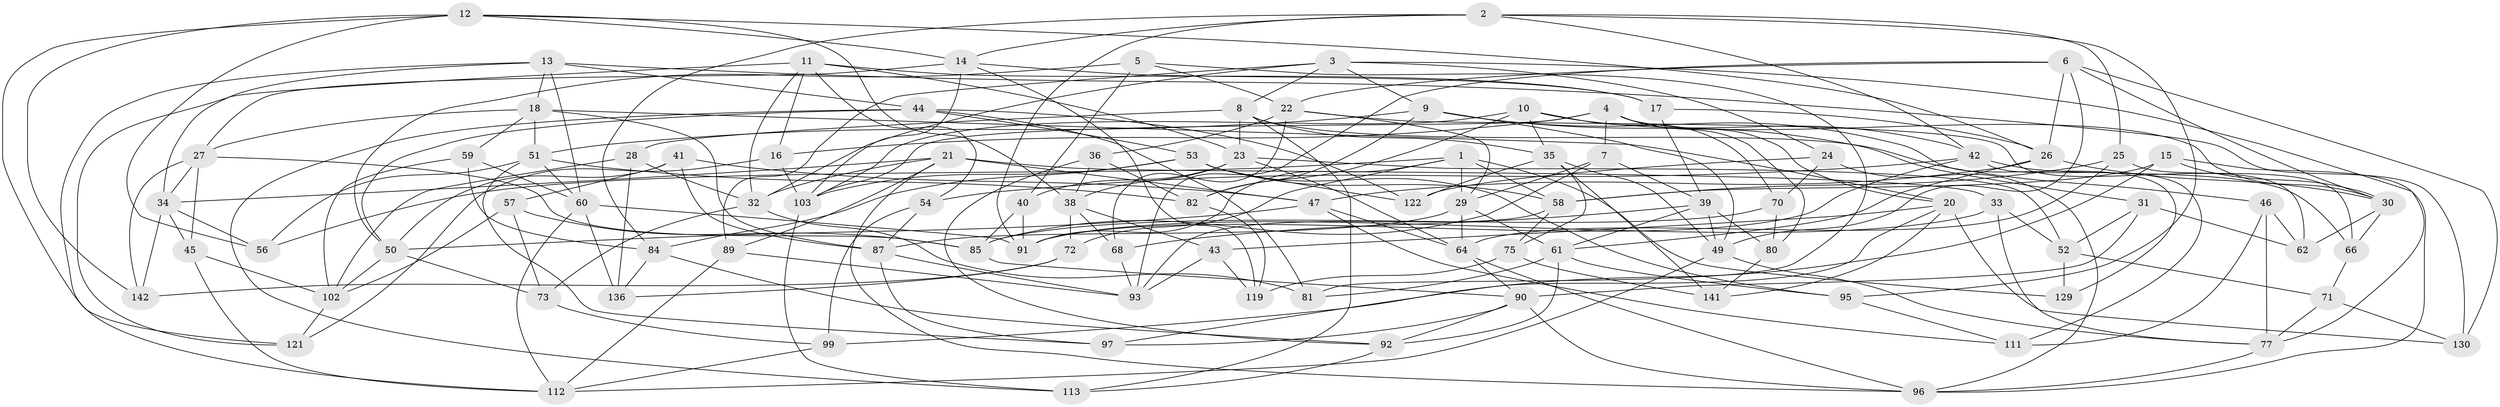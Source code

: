 // original degree distribution, {4: 1.0}
// Generated by graph-tools (version 1.1) at 2025/11/02/27/25 16:11:48]
// undirected, 95 vertices, 238 edges
graph export_dot {
graph [start="1"]
  node [color=gray90,style=filled];
  1 [super="+146"];
  2 [super="+86"];
  3 [super="+65"];
  4 [super="+123"];
  5;
  6 [super="+19"];
  7;
  8 [super="+76"];
  9 [super="+98"];
  10 [super="+114"];
  11 [super="+88"];
  12 [super="+134"];
  13 [super="+94"];
  14 [super="+48"];
  15;
  16;
  17;
  18 [super="+124"];
  20 [super="+137"];
  21 [super="+69"];
  22 [super="+104"];
  23 [super="+101"];
  24;
  25;
  26 [super="+37"];
  27 [super="+63"];
  28;
  29 [super="+126"];
  30 [super="+79"];
  31;
  32 [super="+78"];
  33;
  34 [super="+74"];
  35 [super="+55"];
  36;
  38 [super="+108"];
  39 [super="+67"];
  40;
  41;
  42 [super="+128"];
  43;
  44 [super="+110"];
  45;
  46;
  47 [super="+145"];
  49 [super="+140"];
  50 [super="+116"];
  51 [super="+117"];
  52 [super="+125"];
  53 [super="+107"];
  54;
  56;
  57;
  58 [super="+143"];
  59;
  60 [super="+105"];
  61 [super="+83"];
  62;
  64 [super="+133"];
  66;
  68;
  70;
  71;
  72;
  73;
  75;
  77 [super="+120"];
  80;
  81;
  82 [super="+135"];
  84 [super="+109"];
  85 [super="+144"];
  87 [super="+100"];
  89;
  90 [super="+127"];
  91 [super="+131"];
  92 [super="+118"];
  93 [super="+138"];
  95;
  96 [super="+115"];
  97;
  99;
  102 [super="+132"];
  103 [super="+106"];
  111;
  112 [super="+139"];
  113;
  119;
  121;
  122;
  129;
  130;
  136;
  141;
  142;
  1 -- 72;
  1 -- 29;
  1 -- 56;
  1 -- 129;
  1 -- 91;
  1 -- 58;
  2 -- 95;
  2 -- 84;
  2 -- 14;
  2 -- 25;
  2 -- 91;
  2 -- 42;
  3 -- 89;
  3 -- 32;
  3 -- 9;
  3 -- 24;
  3 -- 8;
  3 -- 77;
  4 -- 80;
  4 -- 103;
  4 -- 30;
  4 -- 16;
  4 -- 20;
  4 -- 7;
  5 -- 40;
  5 -- 50;
  5 -- 81;
  5 -- 22;
  6 -- 49;
  6 -- 30;
  6 -- 22;
  6 -- 130;
  6 -- 26;
  6 -- 93;
  7 -- 29;
  7 -- 39;
  7 -- 85;
  8 -- 23;
  8 -- 28;
  8 -- 46;
  8 -- 113;
  8 -- 35;
  9 -- 31;
  9 -- 51;
  9 -- 129;
  9 -- 82;
  9 -- 49;
  10 -- 103;
  10 -- 35;
  10 -- 82 [weight=2];
  10 -- 42;
  10 -- 70;
  11 -- 32;
  11 -- 17;
  11 -- 16;
  11 -- 121;
  11 -- 54;
  11 -- 23;
  12 -- 121;
  12 -- 26;
  12 -- 56;
  12 -- 142;
  12 -- 38;
  12 -- 14;
  13 -- 44;
  13 -- 18;
  13 -- 130;
  13 -- 60;
  13 -- 112;
  13 -- 34;
  14 -- 27;
  14 -- 119;
  14 -- 103;
  14 -- 17;
  15 -- 99;
  15 -- 30;
  15 -- 58;
  15 -- 96;
  16 -- 121;
  16 -- 103;
  17 -- 26;
  17 -- 39;
  18 -- 27;
  18 -- 87;
  18 -- 59;
  18 -- 51;
  18 -- 20;
  20 -- 97;
  20 -- 141;
  20 -- 130;
  20 -- 43;
  21 -- 89;
  21 -- 34;
  21 -- 33;
  21 -- 32;
  21 -- 96;
  21 -- 47;
  22 -- 62;
  22 -- 68;
  22 -- 36;
  22 -- 29;
  23 -- 40;
  23 -- 38;
  23 -- 64;
  23 -- 52;
  24 -- 122;
  24 -- 96;
  24 -- 70;
  25 -- 58;
  25 -- 66;
  25 -- 64;
  26 -- 30;
  26 -- 47;
  26 -- 61;
  27 -- 45;
  27 -- 142;
  27 -- 34;
  27 -- 85;
  28 -- 136;
  28 -- 102;
  28 -- 32;
  29 -- 64;
  29 -- 61;
  29 -- 87;
  30 -- 62;
  30 -- 66;
  31 -- 62;
  31 -- 90;
  31 -- 52;
  32 -- 73;
  32 -- 81;
  33 -- 77;
  33 -- 52;
  33 -- 91;
  34 -- 142;
  34 -- 56;
  34 -- 45;
  35 -- 49;
  35 -- 75;
  35 -- 122;
  35 -- 141;
  36 -- 38;
  36 -- 92;
  36 -- 82;
  38 -- 72;
  38 -- 43;
  38 -- 68;
  39 -- 61;
  39 -- 68;
  39 -- 80;
  39 -- 49;
  40 -- 91;
  40 -- 85;
  41 -- 87;
  41 -- 57;
  41 -- 47;
  41 -- 50;
  42 -- 111;
  42 -- 66;
  42 -- 91;
  42 -- 54;
  43 -- 93;
  43 -- 119;
  44 -- 81;
  44 -- 122;
  44 -- 113;
  44 -- 50;
  44 -- 53;
  45 -- 112;
  45 -- 102;
  46 -- 62;
  46 -- 77;
  46 -- 111;
  47 -- 50;
  47 -- 111;
  47 -- 64;
  49 -- 112;
  49 -- 77;
  50 -- 102;
  50 -- 73;
  51 -- 97;
  51 -- 56;
  51 -- 82;
  51 -- 60;
  52 -- 71;
  52 -- 129 [weight=2];
  53 -- 95;
  53 -- 58;
  53 -- 84;
  53 -- 122;
  53 -- 103;
  54 -- 99;
  54 -- 87;
  57 -- 73;
  57 -- 85;
  57 -- 102;
  58 -- 93;
  58 -- 75;
  59 -- 84;
  59 -- 102;
  59 -- 60;
  60 -- 91;
  60 -- 136;
  60 -- 112;
  61 -- 95;
  61 -- 92;
  61 -- 81;
  64 -- 96;
  64 -- 90;
  66 -- 71;
  68 -- 93;
  70 -- 80;
  70 -- 85;
  71 -- 130;
  71 -- 77;
  72 -- 136;
  72 -- 142;
  73 -- 99;
  75 -- 141;
  75 -- 119;
  77 -- 96;
  80 -- 141;
  82 -- 119;
  84 -- 136;
  84 -- 92 [weight=2];
  85 -- 90;
  87 -- 93;
  87 -- 97;
  89 -- 112;
  89 -- 93;
  90 -- 97;
  90 -- 96;
  90 -- 92;
  92 -- 113;
  95 -- 111;
  99 -- 112;
  102 -- 121;
  103 -- 113;
}
